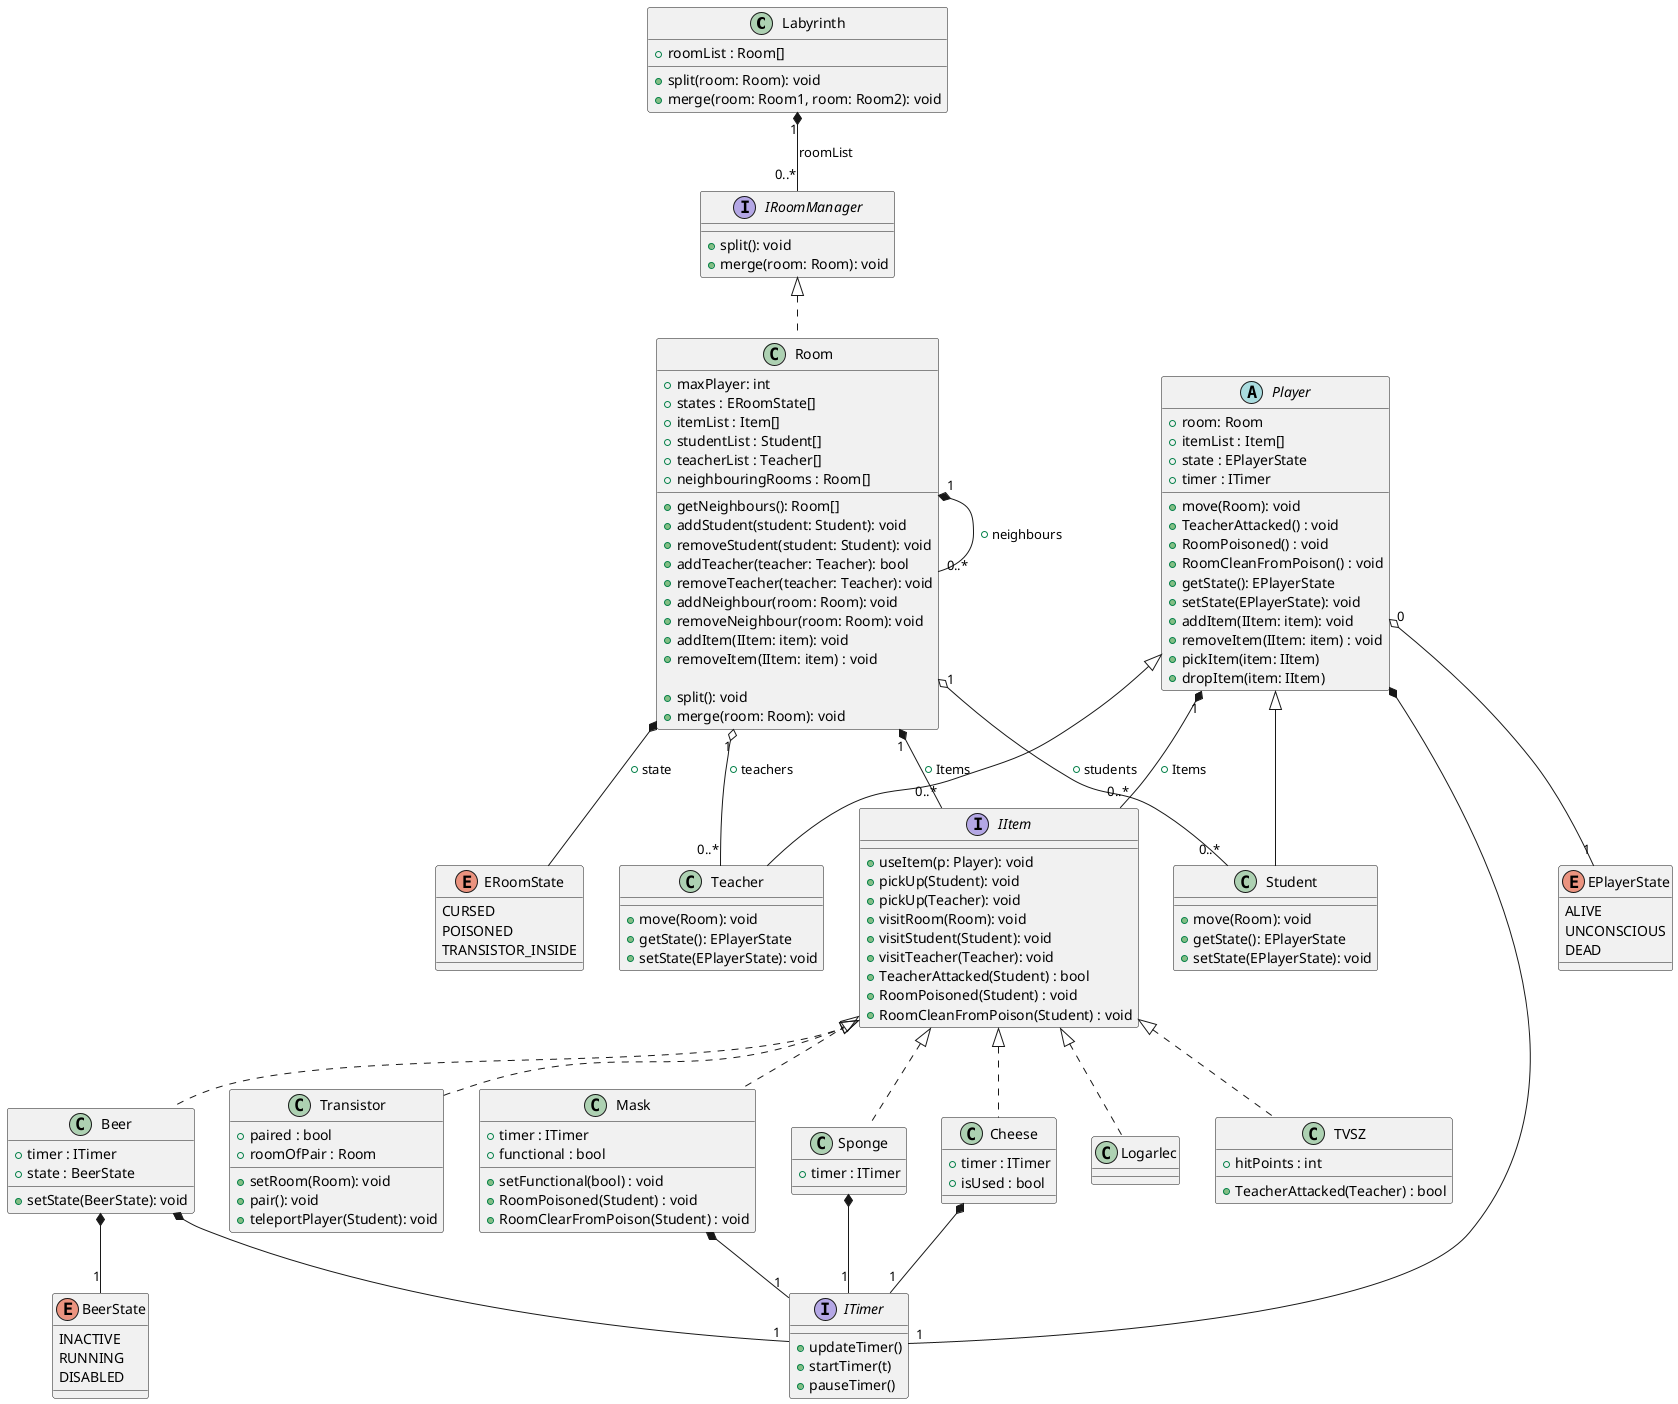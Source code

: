 @startuml UML

class Labyrinth {
    +roomList : Room[]

    +split(room: Room): void
    +merge(room: Room1, room: Room2): void
}

Labyrinth "1" *-- "0..*" IRoomManager: roomList

interface IRoomManager {
    + split(): void
    + merge(room: Room): void
}

/' Removed implementing IItemHolder '/
class Room implements IRoomManager {
    + maxPlayer: int
    + states : ERoomState[]
    + itemList : Item[]
    + studentList : Student[]
    + teacherList : Teacher[]
    + neighbouringRooms : Room[]

    + getNeighbours(): Room[]
    + addStudent(student: Student): void
    + removeStudent(student: Student): void
    + addTeacher(teacher: Teacher): bool
    + removeTeacher(teacher: Teacher): void
    + addNeighbour(room: Room): void
    + removeNeighbour(room: Room): void
    + addItem(IItem: item): void
    + removeItem(IItem: item) : void

    + split(): void
    + merge(room: Room): void
}

Room "1" o-- "0..*" Student: + students
Room "1" o-- "0..*" Teacher: + teachers
Room "1" *-- "0..*" Room: + neighbours
Room "1" *-- "0..*" IItem: + Items
Room *-- ERoomState: + state


enum EPlayerState {
    ALIVE
    UNCONSCIOUS
    DEAD
}

/' Removed implementing IItemHolder '/
abstract class Player {
    + room: Room
    + itemList : Item[]
    + state : EPlayerState
    + timer : ITimer

    + move(Room): void
    + TeacherAttacked() : void
    + RoomPoisoned() : void
    + RoomCleanFromPoison() : void
    + getState(): EPlayerState
    + setState(EPlayerState): void
    + addItem(IItem: item): void
    + removeItem(IItem: item) : void
    + pickItem(item: IItem)
    + dropItem(item: IItem)
}

Player "0" o-- "1" EPlayerState
Player "1" *-- "0..*" IItem: + Items
Player *-- "1" ITimer

interface IItem {
    + useItem(p: Player): void
    + pickUp(Student): void
    + pickUp(Teacher): void
    + visitRoom(Room): void
    + visitStudent(Student): void
    + visitTeacher(Teacher): void
    + TeacherAttacked(Student) : bool
    + RoomPoisoned(Student) : void
    + RoomCleanFromPoison(Student) : void
}

class Teacher extends Player{
    + move(Room): void
    + getState(): EPlayerState
    + setState(EPlayerState): void
}

class Student extends Player{
    + move(Room): void
    + getState(): EPlayerState
    + setState(EPlayerState): void
}

/' interface IItemHolder {
    + addItemy(Item: Item): void
    + removeItem(Item: Item): void
} '/

enum ERoomState {
    CURSED
    POISONED
    TRANSISTOR_INSIDE
}

interface ITimer {
    + updateTimer()
    + startTimer(t)
    + pauseTimer()
}

class TVSZ implements IItem {
    + hitPoints : int

    + TeacherAttacked(Teacher) : bool
}

class Transistor implements IItem  {
    + paired : bool
    + roomOfPair : Room

    + setRoom(Room): void
    + pair(): void
    + teleportPlayer(Student): void
}

enum BeerState {
    INACTIVE
    RUNNING
    DISABLED
}

class Beer implements IItem {
    + timer : ITimer
    + state : BeerState

    + setState(BeerState): void
}
Beer *-- "1" ITimer
Beer *-- "1" BeerState

class Mask implements IItem  {
    + timer : ITimer
    + functional : bool

    + setFunctional(bool) : void
    + RoomPoisoned(Student) : void
    + RoomClearFromPoison(Student) : void

}
Mask *-- "1" ITimer

class Sponge  implements IItem {
    + timer : ITimer

}
Sponge *-- "1" ITimer

class Cheese  implements IItem {
    + timer : ITimer
    + isUsed : bool

}
Cheese *-- "1" ITimer

class Logarlec  implements IItem  {
}



@enduml
